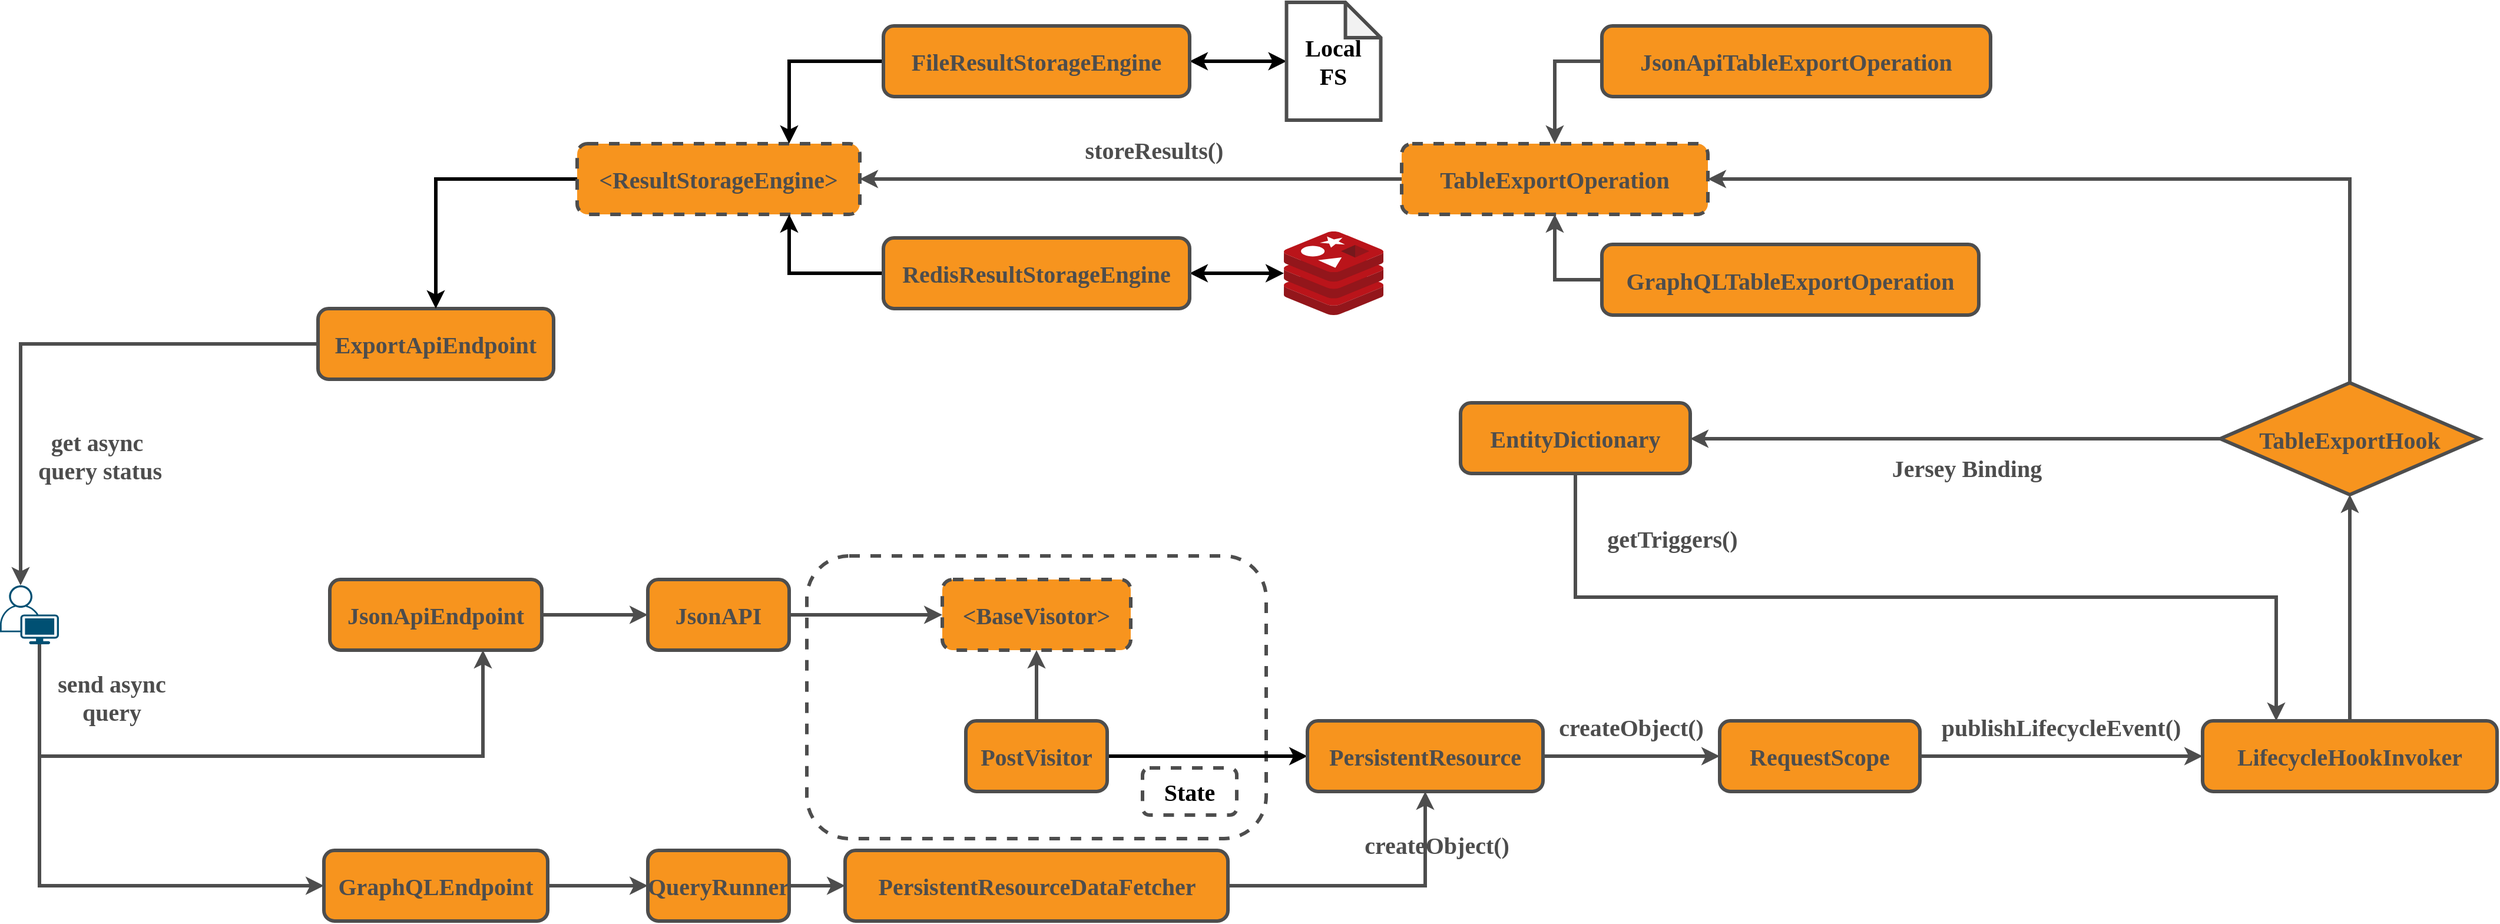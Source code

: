 <mxfile version="22.1.11" type="device">
  <diagram name="Page-1" id="uVbhkwt2qtJtsNktH3gB">
    <mxGraphModel dx="3154" dy="1273" grid="1" gridSize="10" guides="1" tooltips="1" connect="1" arrows="1" fold="1" page="1" pageScale="1" pageWidth="850" pageHeight="1100" math="0" shadow="0">
      <root>
        <mxCell id="0" />
        <mxCell id="1" parent="0" />
        <mxCell id="UFdFHpr_LtkekEf1Vfaj-1" value="&lt;div style=&quot;font-size: 20px;&quot;&gt;&lt;font color=&quot;#4d4d4d&quot; style=&quot;font-size: 20px;&quot;&gt;&lt;b style=&quot;font-size: 20px;&quot;&gt;ExportApiEndpoint&lt;/b&gt;&lt;/font&gt;&lt;/div&gt;" style="rounded=1;whiteSpace=wrap;html=1;strokeColor=#4D4D4D;strokeWidth=3;fillColor=#F7941E;fontFamily=Ubuntu;fontSize=20;" parent="1" vertex="1">
          <mxGeometry y="440" width="200" height="60" as="geometry" />
        </mxCell>
        <mxCell id="-a8GtsBu0SZ16K51fPce-3" style="edgeStyle=orthogonalEdgeStyle;rounded=0;orthogonalLoop=1;jettySize=auto;html=1;entryX=0.5;entryY=0;entryDx=0;entryDy=0;strokeWidth=3;fontFamily=Ubuntu;fontSize=20;" edge="1" parent="1" source="UFdFHpr_LtkekEf1Vfaj-3" target="UFdFHpr_LtkekEf1Vfaj-1">
          <mxGeometry relative="1" as="geometry" />
        </mxCell>
        <mxCell id="UFdFHpr_LtkekEf1Vfaj-3" value="&lt;div style=&quot;font-size: 20px;&quot;&gt;&lt;font color=&quot;#4d4d4d&quot; style=&quot;font-size: 20px;&quot;&gt;&lt;b style=&quot;font-size: 20px;&quot;&gt;&amp;lt;ResultStorageEngine&amp;gt;&lt;/b&gt;&lt;/font&gt;&lt;br style=&quot;font-size: 20px;&quot;&gt;&lt;/div&gt;" style="rounded=1;whiteSpace=wrap;html=1;strokeColor=#4D4D4D;strokeWidth=3;fillColor=#F7941E;dashed=1;fontFamily=Ubuntu;fontSize=20;" parent="1" vertex="1">
          <mxGeometry x="220" y="300" width="240" height="60" as="geometry" />
        </mxCell>
        <mxCell id="-a8GtsBu0SZ16K51fPce-1" style="edgeStyle=orthogonalEdgeStyle;rounded=0;orthogonalLoop=1;jettySize=auto;html=1;entryX=0.75;entryY=0;entryDx=0;entryDy=0;strokeWidth=3;fontFamily=Ubuntu;fontSize=20;" edge="1" parent="1" source="UFdFHpr_LtkekEf1Vfaj-4" target="UFdFHpr_LtkekEf1Vfaj-3">
          <mxGeometry relative="1" as="geometry" />
        </mxCell>
        <mxCell id="-a8GtsBu0SZ16K51fPce-9" style="edgeStyle=orthogonalEdgeStyle;rounded=0;orthogonalLoop=1;jettySize=auto;html=1;exitX=1;exitY=0.5;exitDx=0;exitDy=0;startArrow=classic;startFill=1;strokeWidth=3;fontFamily=Ubuntu;fontSize=20;" edge="1" parent="1" source="UFdFHpr_LtkekEf1Vfaj-4" target="-a8GtsBu0SZ16K51fPce-8">
          <mxGeometry relative="1" as="geometry" />
        </mxCell>
        <mxCell id="UFdFHpr_LtkekEf1Vfaj-4" value="&lt;div style=&quot;font-size: 20px;&quot;&gt;&lt;font color=&quot;#4d4d4d&quot; style=&quot;font-size: 20px;&quot;&gt;&lt;b style=&quot;font-size: 20px;&quot;&gt;FileResultStorageEngine&lt;/b&gt;&lt;/font&gt;&lt;br style=&quot;font-size: 20px;&quot;&gt;&lt;/div&gt;" style="rounded=1;whiteSpace=wrap;html=1;strokeColor=#4D4D4D;strokeWidth=3;fillColor=#F7941E;fontFamily=Ubuntu;fontSize=20;" parent="1" vertex="1">
          <mxGeometry x="480" y="200" width="260" height="60" as="geometry" />
        </mxCell>
        <mxCell id="-a8GtsBu0SZ16K51fPce-2" style="edgeStyle=orthogonalEdgeStyle;rounded=0;orthogonalLoop=1;jettySize=auto;html=1;exitX=0;exitY=0.5;exitDx=0;exitDy=0;entryX=0.75;entryY=1;entryDx=0;entryDy=0;strokeWidth=3;fontFamily=Ubuntu;fontSize=20;" edge="1" parent="1" source="UFdFHpr_LtkekEf1Vfaj-5" target="UFdFHpr_LtkekEf1Vfaj-3">
          <mxGeometry relative="1" as="geometry" />
        </mxCell>
        <mxCell id="-a8GtsBu0SZ16K51fPce-5" style="edgeStyle=orthogonalEdgeStyle;rounded=0;orthogonalLoop=1;jettySize=auto;html=1;exitX=1;exitY=0.5;exitDx=0;exitDy=0;strokeWidth=3;startArrow=classic;startFill=1;fontFamily=Ubuntu;fontSize=20;" edge="1" parent="1" source="UFdFHpr_LtkekEf1Vfaj-5" target="-a8GtsBu0SZ16K51fPce-4">
          <mxGeometry relative="1" as="geometry" />
        </mxCell>
        <mxCell id="UFdFHpr_LtkekEf1Vfaj-5" value="&lt;div style=&quot;font-size: 20px;&quot;&gt;&lt;font color=&quot;#4d4d4d&quot; style=&quot;font-size: 20px;&quot;&gt;&lt;b style=&quot;font-size: 20px;&quot;&gt;RedisResultStorageEngine&lt;/b&gt;&lt;/font&gt;&lt;br style=&quot;font-size: 20px;&quot;&gt;&lt;/div&gt;" style="rounded=1;whiteSpace=wrap;html=1;strokeColor=#4D4D4D;strokeWidth=3;fillColor=#F7941E;fontFamily=Ubuntu;fontSize=20;" parent="1" vertex="1">
          <mxGeometry x="480" y="380" width="260" height="60" as="geometry" />
        </mxCell>
        <mxCell id="-a8GtsBu0SZ16K51fPce-4" value="" style="image;sketch=0;aspect=fixed;html=1;points=[];align=center;fontSize=20;image=img/lib/mscae/Cache_Redis_Product.svg;fontFamily=Ubuntu;" vertex="1" parent="1">
          <mxGeometry x="820" y="374.5" width="84.52" height="71" as="geometry" />
        </mxCell>
        <mxCell id="-a8GtsBu0SZ16K51fPce-8" value="&lt;b style=&quot;font-size: 20px;&quot;&gt;&lt;font style=&quot;font-size: 20px;&quot;&gt;Local&lt;br style=&quot;font-size: 20px;&quot;&gt;FS&lt;/font&gt;&lt;/b&gt;" style="shape=note;whiteSpace=wrap;html=1;backgroundOutline=1;darkOpacity=0.05;strokeWidth=3;strokeColor=#4D4D4D;fontFamily=Ubuntu;fontSize=20;" vertex="1" parent="1">
          <mxGeometry x="822.26" y="180" width="80" height="100" as="geometry" />
        </mxCell>
        <mxCell id="-a8GtsBu0SZ16K51fPce-27" style="edgeStyle=orthogonalEdgeStyle;rounded=0;orthogonalLoop=1;jettySize=auto;html=1;exitX=1;exitY=0.5;exitDx=0;exitDy=0;entryX=0;entryY=0.5;entryDx=0;entryDy=0;strokeColor=#4D4D4D;strokeWidth=3;fontFamily=Ubuntu;fontSize=20;" edge="1" parent="1" source="-a8GtsBu0SZ16K51fPce-10" target="-a8GtsBu0SZ16K51fPce-15">
          <mxGeometry relative="1" as="geometry" />
        </mxCell>
        <mxCell id="-a8GtsBu0SZ16K51fPce-10" value="&lt;div style=&quot;font-size: 20px;&quot;&gt;&lt;font color=&quot;#4d4d4d&quot; style=&quot;font-size: 20px;&quot;&gt;&lt;b style=&quot;font-size: 20px;&quot;&gt;RequestScope&lt;/b&gt;&lt;/font&gt;&lt;/div&gt;" style="rounded=1;whiteSpace=wrap;html=1;strokeColor=#4D4D4D;strokeWidth=3;fillColor=#F7941E;fontFamily=Ubuntu;fontSize=20;" vertex="1" parent="1">
          <mxGeometry x="1190" y="790" width="170" height="60" as="geometry" />
        </mxCell>
        <mxCell id="-a8GtsBu0SZ16K51fPce-62" style="edgeStyle=orthogonalEdgeStyle;rounded=0;orthogonalLoop=1;jettySize=auto;html=1;exitX=0.5;exitY=0;exitDx=0;exitDy=0;entryX=1;entryY=0.5;entryDx=0;entryDy=0;strokeWidth=3;strokeColor=#4D4D4D;" edge="1" parent="1" source="-a8GtsBu0SZ16K51fPce-12" target="-a8GtsBu0SZ16K51fPce-36">
          <mxGeometry relative="1" as="geometry" />
        </mxCell>
        <mxCell id="-a8GtsBu0SZ16K51fPce-64" style="edgeStyle=orthogonalEdgeStyle;rounded=0;orthogonalLoop=1;jettySize=auto;html=1;exitX=0;exitY=0.5;exitDx=0;exitDy=0;strokeColor=#4D4D4D;strokeWidth=3;" edge="1" parent="1" source="-a8GtsBu0SZ16K51fPce-12" target="-a8GtsBu0SZ16K51fPce-14">
          <mxGeometry relative="1" as="geometry">
            <Array as="points">
              <mxPoint x="1500" y="550" />
              <mxPoint x="1500" y="550" />
            </Array>
          </mxGeometry>
        </mxCell>
        <mxCell id="-a8GtsBu0SZ16K51fPce-12" value="&lt;div style=&quot;font-size: 20px;&quot;&gt;&lt;font color=&quot;#4d4d4d&quot; style=&quot;font-size: 20px;&quot;&gt;&lt;b style=&quot;font-size: 20px;&quot;&gt;TableExportHook&lt;/b&gt;&lt;/font&gt;&lt;/div&gt;" style="rhombus;whiteSpace=wrap;html=1;strokeColor=#4D4D4D;strokeWidth=3;fillColor=#F7941E;fontFamily=Ubuntu;fontSize=20;" vertex="1" parent="1">
          <mxGeometry x="1615" y="503" width="220" height="95" as="geometry" />
        </mxCell>
        <mxCell id="-a8GtsBu0SZ16K51fPce-17" style="edgeStyle=orthogonalEdgeStyle;rounded=0;orthogonalLoop=1;jettySize=auto;html=1;exitX=1;exitY=0.5;exitDx=0;exitDy=0;strokeWidth=3;strokeColor=#4D4D4D;fontFamily=Ubuntu;fontSize=20;" edge="1" parent="1" source="-a8GtsBu0SZ16K51fPce-13" target="-a8GtsBu0SZ16K51fPce-16">
          <mxGeometry relative="1" as="geometry" />
        </mxCell>
        <mxCell id="-a8GtsBu0SZ16K51fPce-13" value="&lt;div style=&quot;font-size: 20px;&quot;&gt;&lt;font color=&quot;#4d4d4d&quot; style=&quot;font-size: 20px;&quot;&gt;&lt;b style=&quot;font-size: 20px;&quot;&gt;JsonApiEndpoint&lt;/b&gt;&lt;/font&gt;&lt;/div&gt;" style="rounded=1;whiteSpace=wrap;html=1;strokeColor=#4D4D4D;strokeWidth=3;fillColor=#F7941E;fontFamily=Ubuntu;fontSize=20;" vertex="1" parent="1">
          <mxGeometry x="10" y="670" width="180" height="60" as="geometry" />
        </mxCell>
        <mxCell id="-a8GtsBu0SZ16K51fPce-14" value="&lt;div style=&quot;font-size: 20px;&quot;&gt;&lt;font color=&quot;#4d4d4d&quot; style=&quot;font-size: 20px;&quot;&gt;&lt;b style=&quot;font-size: 20px;&quot;&gt;EntityDictionary&lt;/b&gt;&lt;/font&gt;&lt;/div&gt;" style="rounded=1;whiteSpace=wrap;html=1;strokeColor=#4D4D4D;strokeWidth=3;fillColor=#F7941E;fontFamily=Ubuntu;fontSize=20;" vertex="1" parent="1">
          <mxGeometry x="970" y="520" width="195" height="60" as="geometry" />
        </mxCell>
        <mxCell id="-a8GtsBu0SZ16K51fPce-29" style="edgeStyle=orthogonalEdgeStyle;rounded=0;orthogonalLoop=1;jettySize=auto;html=1;exitX=0.25;exitY=0;exitDx=0;exitDy=0;strokeWidth=3;strokeColor=#4D4D4D;startArrow=classic;startFill=1;endArrow=none;endFill=0;fontFamily=Ubuntu;fontSize=20;" edge="1" parent="1" source="-a8GtsBu0SZ16K51fPce-15" target="-a8GtsBu0SZ16K51fPce-14">
          <mxGeometry relative="1" as="geometry" />
        </mxCell>
        <mxCell id="-a8GtsBu0SZ16K51fPce-63" style="edgeStyle=orthogonalEdgeStyle;rounded=0;orthogonalLoop=1;jettySize=auto;html=1;exitX=0.5;exitY=0;exitDx=0;exitDy=0;entryX=0.5;entryY=1;entryDx=0;entryDy=0;strokeWidth=3;strokeColor=#4D4D4D;" edge="1" parent="1" source="-a8GtsBu0SZ16K51fPce-15" target="-a8GtsBu0SZ16K51fPce-12">
          <mxGeometry relative="1" as="geometry" />
        </mxCell>
        <mxCell id="-a8GtsBu0SZ16K51fPce-15" value="&lt;div style=&quot;font-size: 20px;&quot;&gt;&lt;font color=&quot;#4d4d4d&quot; style=&quot;font-size: 20px;&quot;&gt;&lt;b style=&quot;font-size: 20px;&quot;&gt;LifecycleHookInvoker&lt;/b&gt;&lt;/font&gt;&lt;/div&gt;" style="rounded=1;whiteSpace=wrap;html=1;strokeColor=#4D4D4D;strokeWidth=3;fillColor=#F7941E;fontFamily=Ubuntu;fontSize=20;" vertex="1" parent="1">
          <mxGeometry x="1600" y="790" width="250" height="60" as="geometry" />
        </mxCell>
        <mxCell id="-a8GtsBu0SZ16K51fPce-20" style="edgeStyle=orthogonalEdgeStyle;rounded=0;orthogonalLoop=1;jettySize=auto;html=1;entryX=0;entryY=0.5;entryDx=0;entryDy=0;strokeColor=#4D4D4D;strokeWidth=3;fontFamily=Ubuntu;fontSize=20;" edge="1" parent="1" source="-a8GtsBu0SZ16K51fPce-16" target="-a8GtsBu0SZ16K51fPce-19">
          <mxGeometry relative="1" as="geometry" />
        </mxCell>
        <mxCell id="-a8GtsBu0SZ16K51fPce-16" value="&lt;div style=&quot;font-size: 20px;&quot;&gt;&lt;font color=&quot;#4d4d4d&quot; style=&quot;font-size: 20px;&quot;&gt;&lt;b style=&quot;font-size: 20px;&quot;&gt;JsonAPI&lt;/b&gt;&lt;/font&gt;&lt;/div&gt;" style="rounded=1;whiteSpace=wrap;html=1;strokeColor=#4D4D4D;strokeWidth=3;fillColor=#F7941E;fontFamily=Ubuntu;fontSize=20;" vertex="1" parent="1">
          <mxGeometry x="280" y="670" width="120" height="60" as="geometry" />
        </mxCell>
        <mxCell id="-a8GtsBu0SZ16K51fPce-18" value="" style="rounded=1;whiteSpace=wrap;html=1;dashed=1;strokeColor=#4D4D4D;strokeWidth=3;fillColor=none;fontFamily=Ubuntu;fontSize=20;" vertex="1" parent="1">
          <mxGeometry x="415" y="650" width="390" height="240" as="geometry" />
        </mxCell>
        <mxCell id="-a8GtsBu0SZ16K51fPce-19" value="&lt;div style=&quot;font-size: 20px;&quot;&gt;&lt;font color=&quot;#4d4d4d&quot; style=&quot;font-size: 20px;&quot;&gt;&lt;b style=&quot;font-size: 20px;&quot;&gt;&amp;lt;BaseVisotor&amp;gt;&lt;/b&gt;&lt;/font&gt;&lt;br style=&quot;font-size: 20px;&quot;&gt;&lt;/div&gt;" style="rounded=1;whiteSpace=wrap;html=1;strokeColor=#4D4D4D;strokeWidth=3;fillColor=#F7941E;dashed=1;fontFamily=Ubuntu;fontSize=20;" vertex="1" parent="1">
          <mxGeometry x="530" y="670" width="160" height="60" as="geometry" />
        </mxCell>
        <mxCell id="-a8GtsBu0SZ16K51fPce-23" style="edgeStyle=orthogonalEdgeStyle;rounded=0;orthogonalLoop=1;jettySize=auto;html=1;exitX=1;exitY=0.5;exitDx=0;exitDy=0;strokeWidth=3;fontFamily=Ubuntu;fontSize=20;" edge="1" parent="1" source="-a8GtsBu0SZ16K51fPce-21" target="-a8GtsBu0SZ16K51fPce-22">
          <mxGeometry relative="1" as="geometry" />
        </mxCell>
        <mxCell id="-a8GtsBu0SZ16K51fPce-44" style="edgeStyle=orthogonalEdgeStyle;rounded=0;orthogonalLoop=1;jettySize=auto;html=1;exitX=0.5;exitY=0;exitDx=0;exitDy=0;entryX=0.5;entryY=1;entryDx=0;entryDy=0;strokeColor=#4D4D4D;strokeWidth=3;fontFamily=Ubuntu;fontSize=20;" edge="1" parent="1" source="-a8GtsBu0SZ16K51fPce-21" target="-a8GtsBu0SZ16K51fPce-19">
          <mxGeometry relative="1" as="geometry" />
        </mxCell>
        <mxCell id="-a8GtsBu0SZ16K51fPce-21" value="&lt;div style=&quot;font-size: 20px;&quot;&gt;&lt;font color=&quot;#4d4d4d&quot; style=&quot;font-size: 20px;&quot;&gt;&lt;b style=&quot;font-size: 20px;&quot;&gt;PostVisitor&lt;/b&gt;&lt;/font&gt;&lt;/div&gt;" style="rounded=1;whiteSpace=wrap;html=1;strokeColor=#4D4D4D;strokeWidth=3;fillColor=#F7941E;fontFamily=Ubuntu;fontSize=20;" vertex="1" parent="1">
          <mxGeometry x="550" y="790" width="120" height="60" as="geometry" />
        </mxCell>
        <mxCell id="-a8GtsBu0SZ16K51fPce-25" style="edgeStyle=orthogonalEdgeStyle;rounded=0;orthogonalLoop=1;jettySize=auto;html=1;exitX=1;exitY=0.5;exitDx=0;exitDy=0;entryX=0;entryY=0.5;entryDx=0;entryDy=0;strokeWidth=3;strokeColor=#4D4D4D;fontFamily=Ubuntu;fontSize=20;" edge="1" parent="1" source="-a8GtsBu0SZ16K51fPce-22" target="-a8GtsBu0SZ16K51fPce-10">
          <mxGeometry relative="1" as="geometry" />
        </mxCell>
        <mxCell id="-a8GtsBu0SZ16K51fPce-22" value="&lt;div style=&quot;font-size: 20px;&quot;&gt;&lt;font color=&quot;#4d4d4d&quot; style=&quot;font-size: 20px;&quot;&gt;&lt;b style=&quot;font-size: 20px;&quot;&gt;PersistentResource&lt;/b&gt;&lt;/font&gt;&lt;/div&gt;" style="rounded=1;whiteSpace=wrap;html=1;strokeColor=#4D4D4D;strokeWidth=3;fillColor=#F7941E;fontFamily=Ubuntu;fontSize=20;" vertex="1" parent="1">
          <mxGeometry x="840" y="790" width="200" height="60" as="geometry" />
        </mxCell>
        <mxCell id="-a8GtsBu0SZ16K51fPce-24" value="&lt;b style=&quot;font-size: 20px;&quot;&gt;&lt;font style=&quot;font-size: 20px;&quot;&gt;State&lt;/font&gt;&lt;/b&gt;" style="rounded=1;whiteSpace=wrap;html=1;dashed=1;strokeColor=#4D4D4D;strokeWidth=3;fillColor=none;fontFamily=Ubuntu;fontSize=20;" vertex="1" parent="1">
          <mxGeometry x="700" y="830" width="80" height="40" as="geometry" />
        </mxCell>
        <mxCell id="-a8GtsBu0SZ16K51fPce-26" value="&lt;div style=&quot;font-size: 20px;&quot;&gt;&lt;font color=&quot;#4d4d4d&quot; style=&quot;font-size: 20px;&quot;&gt;&lt;b style=&quot;font-size: 20px;&quot;&gt;createObject()&lt;/b&gt;&lt;/font&gt;&lt;/div&gt;" style="text;html=1;strokeColor=none;fillColor=none;align=center;verticalAlign=middle;whiteSpace=wrap;rounded=0;fontFamily=Ubuntu;fontSize=20;" vertex="1" parent="1">
          <mxGeometry x="1070" y="780" width="90" height="30" as="geometry" />
        </mxCell>
        <mxCell id="-a8GtsBu0SZ16K51fPce-28" value="&lt;div style=&quot;font-size: 20px;&quot;&gt;&lt;font color=&quot;#4d4d4d&quot; style=&quot;font-size: 20px;&quot;&gt;&lt;b style=&quot;font-size: 20px;&quot;&gt;publishLifecycleEvent()&lt;/b&gt;&lt;/font&gt;&lt;br style=&quot;font-size: 20px;&quot;&gt;&lt;/div&gt;" style="text;html=1;strokeColor=none;fillColor=none;align=center;verticalAlign=middle;whiteSpace=wrap;rounded=0;fontFamily=Ubuntu;fontSize=20;" vertex="1" parent="1">
          <mxGeometry x="1410" y="780" width="140" height="30" as="geometry" />
        </mxCell>
        <mxCell id="-a8GtsBu0SZ16K51fPce-32" value="&lt;div style=&quot;font-size: 20px;&quot;&gt;&lt;font color=&quot;#4d4d4d&quot; style=&quot;font-size: 20px;&quot;&gt;&lt;b style=&quot;font-size: 20px;&quot;&gt;Jersey Binding&lt;/b&gt;&lt;/font&gt;&lt;br style=&quot;font-size: 20px;&quot;&gt;&lt;/div&gt;" style="text;html=1;strokeColor=none;fillColor=none;align=center;verticalAlign=middle;whiteSpace=wrap;rounded=0;fontFamily=Ubuntu;fontSize=20;" vertex="1" parent="1">
          <mxGeometry x="1330" y="560" width="140" height="30" as="geometry" />
        </mxCell>
        <mxCell id="-a8GtsBu0SZ16K51fPce-37" style="edgeStyle=orthogonalEdgeStyle;rounded=0;orthogonalLoop=1;jettySize=auto;html=1;exitX=0;exitY=0.5;exitDx=0;exitDy=0;entryX=1;entryY=0.5;entryDx=0;entryDy=0;strokeWidth=3;strokeColor=#4D4D4D;fontFamily=Ubuntu;fontSize=20;" edge="1" parent="1" source="-a8GtsBu0SZ16K51fPce-36" target="UFdFHpr_LtkekEf1Vfaj-3">
          <mxGeometry relative="1" as="geometry" />
        </mxCell>
        <mxCell id="-a8GtsBu0SZ16K51fPce-36" value="&lt;div style=&quot;font-size: 20px;&quot;&gt;&lt;font color=&quot;#4d4d4d&quot; style=&quot;font-size: 20px;&quot;&gt;&lt;b style=&quot;font-size: 20px;&quot;&gt;TableExportOperation&lt;/b&gt;&lt;/font&gt;&lt;br style=&quot;font-size: 20px;&quot;&gt;&lt;/div&gt;" style="rounded=1;whiteSpace=wrap;html=1;strokeColor=#4D4D4D;strokeWidth=3;fillColor=#F7941E;dashed=1;fontFamily=Ubuntu;fontSize=20;" vertex="1" parent="1">
          <mxGeometry x="920" y="300" width="260" height="60" as="geometry" />
        </mxCell>
        <mxCell id="-a8GtsBu0SZ16K51fPce-40" style="edgeStyle=orthogonalEdgeStyle;rounded=0;orthogonalLoop=1;jettySize=auto;html=1;entryX=0.5;entryY=0;entryDx=0;entryDy=0;exitX=0;exitY=0.5;exitDx=0;exitDy=0;strokeColor=#4D4D4D;strokeWidth=3;fontFamily=Ubuntu;fontSize=20;" edge="1" parent="1" source="-a8GtsBu0SZ16K51fPce-38" target="-a8GtsBu0SZ16K51fPce-36">
          <mxGeometry relative="1" as="geometry" />
        </mxCell>
        <mxCell id="-a8GtsBu0SZ16K51fPce-38" value="&lt;div style=&quot;font-size: 20px;&quot;&gt;&lt;font color=&quot;#4d4d4d&quot; style=&quot;font-size: 20px;&quot;&gt;&lt;b style=&quot;font-size: 20px;&quot;&gt;JsonApiTableExportOperation&lt;/b&gt;&lt;/font&gt;&lt;br style=&quot;font-size: 20px;&quot;&gt;&lt;/div&gt;" style="rounded=1;whiteSpace=wrap;html=1;strokeColor=#4D4D4D;strokeWidth=3;fillColor=#F7941E;fontFamily=Ubuntu;fontSize=20;" vertex="1" parent="1">
          <mxGeometry x="1090" y="200" width="330" height="60" as="geometry" />
        </mxCell>
        <mxCell id="-a8GtsBu0SZ16K51fPce-42" style="edgeStyle=orthogonalEdgeStyle;rounded=0;orthogonalLoop=1;jettySize=auto;html=1;exitX=0;exitY=0.5;exitDx=0;exitDy=0;entryX=0.5;entryY=1;entryDx=0;entryDy=0;strokeWidth=3;strokeColor=#4D4D4D;fontFamily=Ubuntu;fontSize=20;" edge="1" parent="1" source="-a8GtsBu0SZ16K51fPce-41" target="-a8GtsBu0SZ16K51fPce-36">
          <mxGeometry relative="1" as="geometry" />
        </mxCell>
        <mxCell id="-a8GtsBu0SZ16K51fPce-41" value="&lt;div style=&quot;font-size: 20px;&quot;&gt;&lt;font color=&quot;#4d4d4d&quot; style=&quot;font-size: 20px;&quot;&gt;&lt;b style=&quot;font-size: 20px;&quot;&gt;GraphQLTableExportOperation&lt;/b&gt;&lt;/font&gt;&lt;br style=&quot;font-size: 20px;&quot;&gt;&lt;/div&gt;" style="rounded=1;whiteSpace=wrap;html=1;strokeColor=#4D4D4D;strokeWidth=3;fillColor=#F7941E;fontFamily=Ubuntu;fontSize=20;" vertex="1" parent="1">
          <mxGeometry x="1090" y="385.5" width="320" height="60" as="geometry" />
        </mxCell>
        <mxCell id="-a8GtsBu0SZ16K51fPce-45" value="&lt;div style=&quot;font-size: 20px;&quot;&gt;&lt;font color=&quot;#4d4d4d&quot; style=&quot;font-size: 20px;&quot;&gt;&lt;b style=&quot;font-size: 20px;&quot;&gt;getTriggers()&lt;/b&gt;&lt;/font&gt;&lt;br style=&quot;font-size: 20px;&quot;&gt;&lt;/div&gt;" style="text;html=1;strokeColor=none;fillColor=none;align=center;verticalAlign=middle;whiteSpace=wrap;rounded=0;fontFamily=Ubuntu;fontSize=20;" vertex="1" parent="1">
          <mxGeometry x="1080" y="620" width="140" height="30" as="geometry" />
        </mxCell>
        <mxCell id="-a8GtsBu0SZ16K51fPce-48" value="&lt;div style=&quot;font-size: 20px;&quot;&gt;&lt;font color=&quot;#4d4d4d&quot; style=&quot;font-size: 20px;&quot;&gt;&lt;b style=&quot;font-size: 20px;&quot;&gt;storeResults()&lt;/b&gt;&lt;/font&gt;&lt;br style=&quot;font-size: 20px;&quot;&gt;&lt;/div&gt;" style="text;html=1;strokeColor=none;fillColor=none;align=center;verticalAlign=middle;whiteSpace=wrap;rounded=0;fontFamily=Ubuntu;fontSize=20;" vertex="1" parent="1">
          <mxGeometry x="640" y="290" width="140" height="30" as="geometry" />
        </mxCell>
        <mxCell id="-a8GtsBu0SZ16K51fPce-55" style="edgeStyle=orthogonalEdgeStyle;rounded=0;orthogonalLoop=1;jettySize=auto;html=1;exitX=1;exitY=0.5;exitDx=0;exitDy=0;entryX=0;entryY=0.5;entryDx=0;entryDy=0;strokeWidth=3;strokeColor=#4D4D4D;fontFamily=Ubuntu;fontSize=20;" edge="1" parent="1" source="-a8GtsBu0SZ16K51fPce-49" target="-a8GtsBu0SZ16K51fPce-53">
          <mxGeometry relative="1" as="geometry" />
        </mxCell>
        <mxCell id="-a8GtsBu0SZ16K51fPce-49" value="&lt;div style=&quot;font-size: 20px;&quot;&gt;&lt;font color=&quot;#4d4d4d&quot; style=&quot;font-size: 20px;&quot;&gt;&lt;b style=&quot;font-size: 20px;&quot;&gt;GraphQLEndpoint&lt;/b&gt;&lt;/font&gt;&lt;/div&gt;" style="rounded=1;whiteSpace=wrap;html=1;strokeColor=#4D4D4D;strokeWidth=3;fillColor=#F7941E;fontFamily=Ubuntu;fontSize=20;" vertex="1" parent="1">
          <mxGeometry x="5" y="900" width="190" height="60" as="geometry" />
        </mxCell>
        <mxCell id="-a8GtsBu0SZ16K51fPce-51" style="edgeStyle=orthogonalEdgeStyle;rounded=0;orthogonalLoop=1;jettySize=auto;html=1;exitX=1;exitY=0.5;exitDx=0;exitDy=0;strokeWidth=3;strokeColor=#4D4D4D;fontFamily=Ubuntu;fontSize=20;" edge="1" parent="1" source="-a8GtsBu0SZ16K51fPce-50" target="-a8GtsBu0SZ16K51fPce-22">
          <mxGeometry relative="1" as="geometry" />
        </mxCell>
        <mxCell id="-a8GtsBu0SZ16K51fPce-50" value="&lt;div style=&quot;font-size: 20px;&quot;&gt;&lt;font color=&quot;#4d4d4d&quot; style=&quot;font-size: 20px;&quot;&gt;&lt;b style=&quot;font-size: 20px;&quot;&gt;PersistentResourceDataFetcher&lt;/b&gt;&lt;/font&gt;&lt;/div&gt;" style="rounded=1;whiteSpace=wrap;html=1;strokeColor=#4D4D4D;strokeWidth=3;fillColor=#F7941E;fontFamily=Ubuntu;fontSize=20;" vertex="1" parent="1">
          <mxGeometry x="447.5" y="900" width="325" height="60" as="geometry" />
        </mxCell>
        <mxCell id="-a8GtsBu0SZ16K51fPce-52" value="&lt;div style=&quot;font-size: 20px;&quot;&gt;&lt;font color=&quot;#4d4d4d&quot; style=&quot;font-size: 20px;&quot;&gt;&lt;b style=&quot;font-size: 20px;&quot;&gt;createObject()&lt;/b&gt;&lt;/font&gt;&lt;/div&gt;" style="text;html=1;strokeColor=none;fillColor=none;align=center;verticalAlign=middle;whiteSpace=wrap;rounded=0;fontFamily=Ubuntu;fontSize=20;" vertex="1" parent="1">
          <mxGeometry x="904.52" y="880" width="90" height="30" as="geometry" />
        </mxCell>
        <mxCell id="-a8GtsBu0SZ16K51fPce-54" style="edgeStyle=orthogonalEdgeStyle;rounded=0;orthogonalLoop=1;jettySize=auto;html=1;exitX=1;exitY=0.5;exitDx=0;exitDy=0;strokeWidth=3;strokeColor=#4D4D4D;fontFamily=Ubuntu;fontSize=20;" edge="1" parent="1" source="-a8GtsBu0SZ16K51fPce-53" target="-a8GtsBu0SZ16K51fPce-50">
          <mxGeometry relative="1" as="geometry" />
        </mxCell>
        <mxCell id="-a8GtsBu0SZ16K51fPce-53" value="&lt;div style=&quot;font-size: 20px;&quot;&gt;&lt;font color=&quot;#4d4d4d&quot; style=&quot;font-size: 20px;&quot;&gt;&lt;b style=&quot;font-size: 20px;&quot;&gt;QueryRunner&lt;/b&gt;&lt;/font&gt;&lt;/div&gt;" style="rounded=1;whiteSpace=wrap;html=1;strokeColor=#4D4D4D;strokeWidth=3;fillColor=#F7941E;fontFamily=Ubuntu;fontSize=20;" vertex="1" parent="1">
          <mxGeometry x="280" y="900" width="120" height="60" as="geometry" />
        </mxCell>
        <mxCell id="-a8GtsBu0SZ16K51fPce-57" style="edgeStyle=orthogonalEdgeStyle;rounded=0;orthogonalLoop=1;jettySize=auto;html=1;exitX=0.67;exitY=1;exitDx=0;exitDy=0;exitPerimeter=0;strokeColor=#4D4D4D;strokeWidth=3;fontFamily=Ubuntu;fontSize=20;" edge="1" parent="1" source="-a8GtsBu0SZ16K51fPce-56" target="-a8GtsBu0SZ16K51fPce-13">
          <mxGeometry relative="1" as="geometry">
            <Array as="points">
              <mxPoint x="-236" y="820" />
              <mxPoint x="140" y="820" />
            </Array>
          </mxGeometry>
        </mxCell>
        <mxCell id="-a8GtsBu0SZ16K51fPce-58" style="edgeStyle=orthogonalEdgeStyle;rounded=0;orthogonalLoop=1;jettySize=auto;html=1;exitX=0.67;exitY=1;exitDx=0;exitDy=0;exitPerimeter=0;entryX=0;entryY=0.5;entryDx=0;entryDy=0;strokeColor=#4D4D4D;strokeWidth=3;fontFamily=Ubuntu;fontSize=20;" edge="1" parent="1" source="-a8GtsBu0SZ16K51fPce-56" target="-a8GtsBu0SZ16K51fPce-49">
          <mxGeometry relative="1" as="geometry" />
        </mxCell>
        <mxCell id="-a8GtsBu0SZ16K51fPce-56" value="" style="points=[[0.35,0,0],[0.98,0.51,0],[1,0.71,0],[0.67,1,0],[0,0.795,0],[0,0.65,0]];verticalLabelPosition=bottom;sketch=0;html=1;verticalAlign=top;aspect=fixed;align=center;pointerEvents=1;shape=mxgraph.cisco19.user;fillColor=#005073;strokeColor=none;fontFamily=Ubuntu;fontSize=20;strokeWidth=2;" vertex="1" parent="1">
          <mxGeometry x="-270" y="675" width="50" height="50" as="geometry" />
        </mxCell>
        <mxCell id="-a8GtsBu0SZ16K51fPce-59" style="edgeStyle=orthogonalEdgeStyle;rounded=0;orthogonalLoop=1;jettySize=auto;html=1;exitX=0;exitY=0.5;exitDx=0;exitDy=0;entryX=0.35;entryY=0;entryDx=0;entryDy=0;entryPerimeter=0;strokeColor=#4D4D4D;strokeWidth=3;fontFamily=Ubuntu;fontSize=20;" edge="1" parent="1" source="UFdFHpr_LtkekEf1Vfaj-1" target="-a8GtsBu0SZ16K51fPce-56">
          <mxGeometry relative="1" as="geometry" />
        </mxCell>
        <mxCell id="-a8GtsBu0SZ16K51fPce-60" value="&lt;div style=&quot;font-size: 20px;&quot;&gt;&lt;font color=&quot;#4d4d4d&quot; style=&quot;font-size: 20px;&quot;&gt;&lt;b style=&quot;font-size: 20px;&quot;&gt;send async query&lt;/b&gt;&lt;/font&gt;&lt;/div&gt;" style="text;html=1;strokeColor=none;fillColor=none;align=center;verticalAlign=middle;whiteSpace=wrap;rounded=0;fontFamily=Ubuntu;fontSize=20;" vertex="1" parent="1">
          <mxGeometry x="-230" y="755" width="110" height="30" as="geometry" />
        </mxCell>
        <mxCell id="-a8GtsBu0SZ16K51fPce-61" value="&lt;div style=&quot;font-size: 20px;&quot;&gt;&lt;font color=&quot;#4d4d4d&quot; style=&quot;font-size: 20px;&quot;&gt;&lt;b style=&quot;font-size: 20px;&quot;&gt;get async&amp;nbsp;&lt;/b&gt;&lt;/font&gt;&lt;/div&gt;&lt;div style=&quot;font-size: 20px;&quot;&gt;&lt;font color=&quot;#4d4d4d&quot; style=&quot;font-size: 20px;&quot;&gt;&lt;b style=&quot;font-size: 20px;&quot;&gt;query status&lt;/b&gt;&lt;/font&gt;&lt;/div&gt;" style="text;html=1;strokeColor=none;fillColor=none;align=center;verticalAlign=middle;whiteSpace=wrap;rounded=0;fontFamily=Ubuntu;fontSize=20;" vertex="1" parent="1">
          <mxGeometry x="-250" y="550" width="130" height="30" as="geometry" />
        </mxCell>
      </root>
    </mxGraphModel>
  </diagram>
</mxfile>

